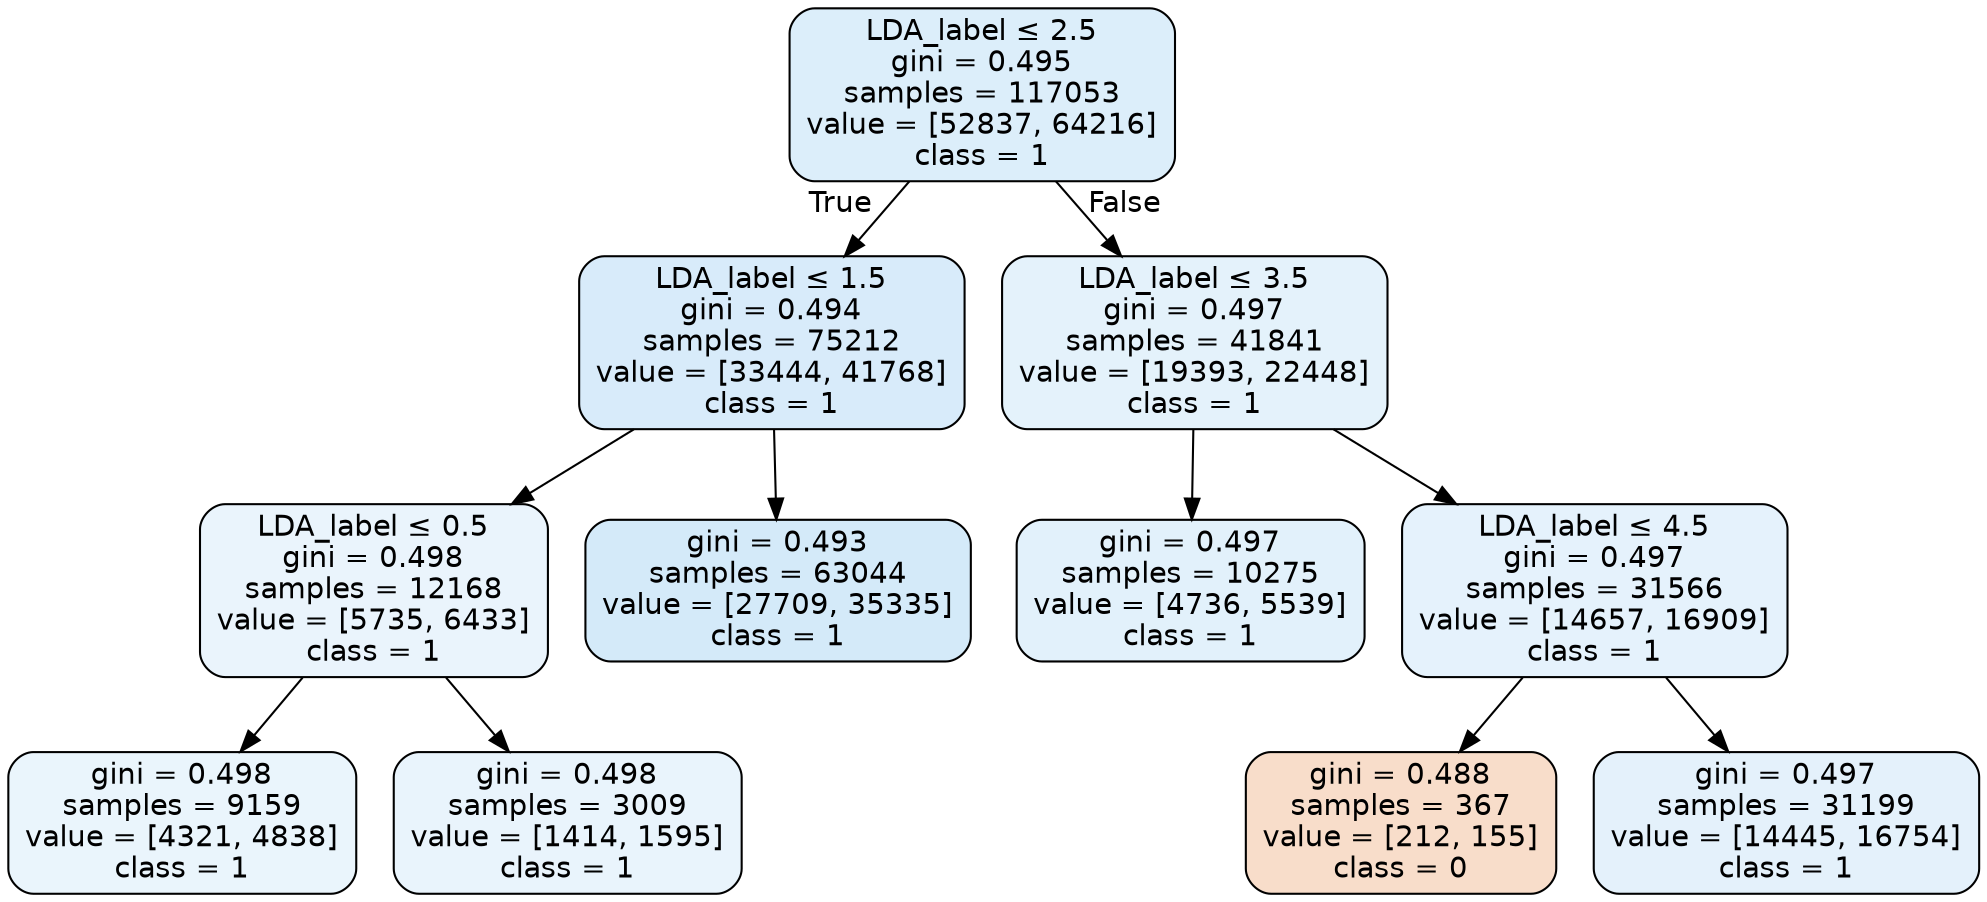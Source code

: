 digraph Tree {
node [shape=box, style="filled, rounded", color="black", fontname=helvetica] ;
edge [fontname=helvetica] ;
0 [label=<LDA_label &le; 2.5<br/>gini = 0.495<br/>samples = 117053<br/>value = [52837, 64216]<br/>class = 1>, fillcolor="#dceefa"] ;
1 [label=<LDA_label &le; 1.5<br/>gini = 0.494<br/>samples = 75212<br/>value = [33444, 41768]<br/>class = 1>, fillcolor="#d8ebfa"] ;
0 -> 1 [labeldistance=2.5, labelangle=45, headlabel="True"] ;
2 [label=<LDA_label &le; 0.5<br/>gini = 0.498<br/>samples = 12168<br/>value = [5735, 6433]<br/>class = 1>, fillcolor="#eaf4fc"] ;
1 -> 2 ;
3 [label=<gini = 0.498<br/>samples = 9159<br/>value = [4321, 4838]<br/>class = 1>, fillcolor="#eaf5fc"] ;
2 -> 3 ;
4 [label=<gini = 0.498<br/>samples = 3009<br/>value = [1414, 1595]<br/>class = 1>, fillcolor="#e9f4fc"] ;
2 -> 4 ;
5 [label=<gini = 0.493<br/>samples = 63044<br/>value = [27709, 35335]<br/>class = 1>, fillcolor="#d4eaf9"] ;
1 -> 5 ;
6 [label=<LDA_label &le; 3.5<br/>gini = 0.497<br/>samples = 41841<br/>value = [19393, 22448]<br/>class = 1>, fillcolor="#e4f2fb"] ;
0 -> 6 [labeldistance=2.5, labelangle=-45, headlabel="False"] ;
7 [label=<gini = 0.497<br/>samples = 10275<br/>value = [4736, 5539]<br/>class = 1>, fillcolor="#e2f1fb"] ;
6 -> 7 ;
8 [label=<LDA_label &le; 4.5<br/>gini = 0.497<br/>samples = 31566<br/>value = [14657, 16909]<br/>class = 1>, fillcolor="#e5f2fc"] ;
6 -> 8 ;
9 [label=<gini = 0.488<br/>samples = 367<br/>value = [212, 155]<br/>class = 0>, fillcolor="#f8ddca"] ;
8 -> 9 ;
10 [label=<gini = 0.497<br/>samples = 31199<br/>value = [14445, 16754]<br/>class = 1>, fillcolor="#e4f1fb"] ;
8 -> 10 ;
}
